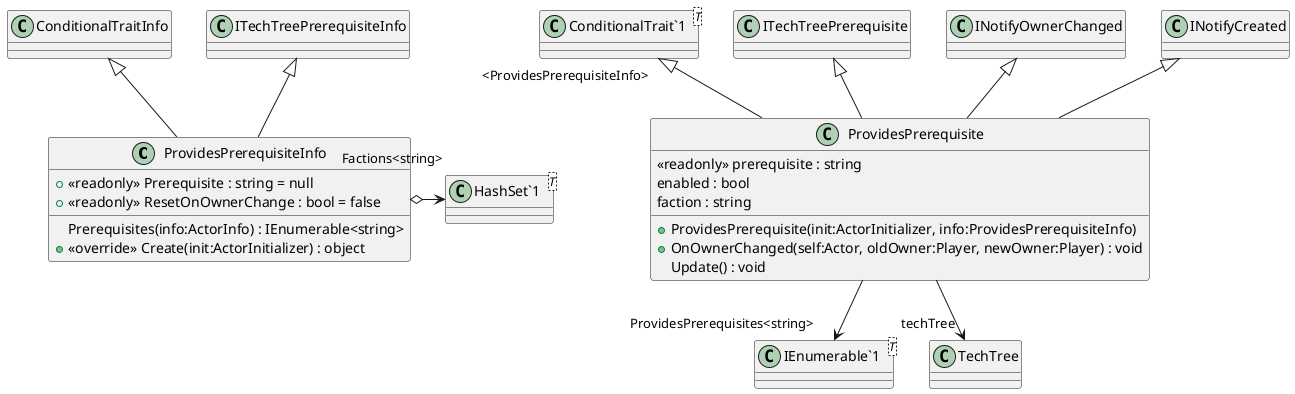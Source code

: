 @startuml
class ProvidesPrerequisiteInfo {
    + <<readonly>> Prerequisite : string = null
    + <<readonly>> ResetOnOwnerChange : bool = false
    Prerequisites(info:ActorInfo) : IEnumerable<string>
    + <<override>> Create(init:ActorInitializer) : object
}
class ProvidesPrerequisite {
    <<readonly>> prerequisite : string
    enabled : bool
    faction : string
    + ProvidesPrerequisite(init:ActorInitializer, info:ProvidesPrerequisiteInfo)
    + OnOwnerChanged(self:Actor, oldOwner:Player, newOwner:Player) : void
    Update() : void
}
class "HashSet`1"<T> {
}
class "ConditionalTrait`1"<T> {
}
class "IEnumerable`1"<T> {
}
ConditionalTraitInfo <|-- ProvidesPrerequisiteInfo
ITechTreePrerequisiteInfo <|-- ProvidesPrerequisiteInfo
ProvidesPrerequisiteInfo o-> "Factions<string>" "HashSet`1"
"ConditionalTrait`1" "<ProvidesPrerequisiteInfo>" <|-- ProvidesPrerequisite
ITechTreePrerequisite <|-- ProvidesPrerequisite
INotifyOwnerChanged <|-- ProvidesPrerequisite
INotifyCreated <|-- ProvidesPrerequisite
ProvidesPrerequisite --> "techTree" TechTree
ProvidesPrerequisite --> "ProvidesPrerequisites<string>" "IEnumerable`1"
@enduml
